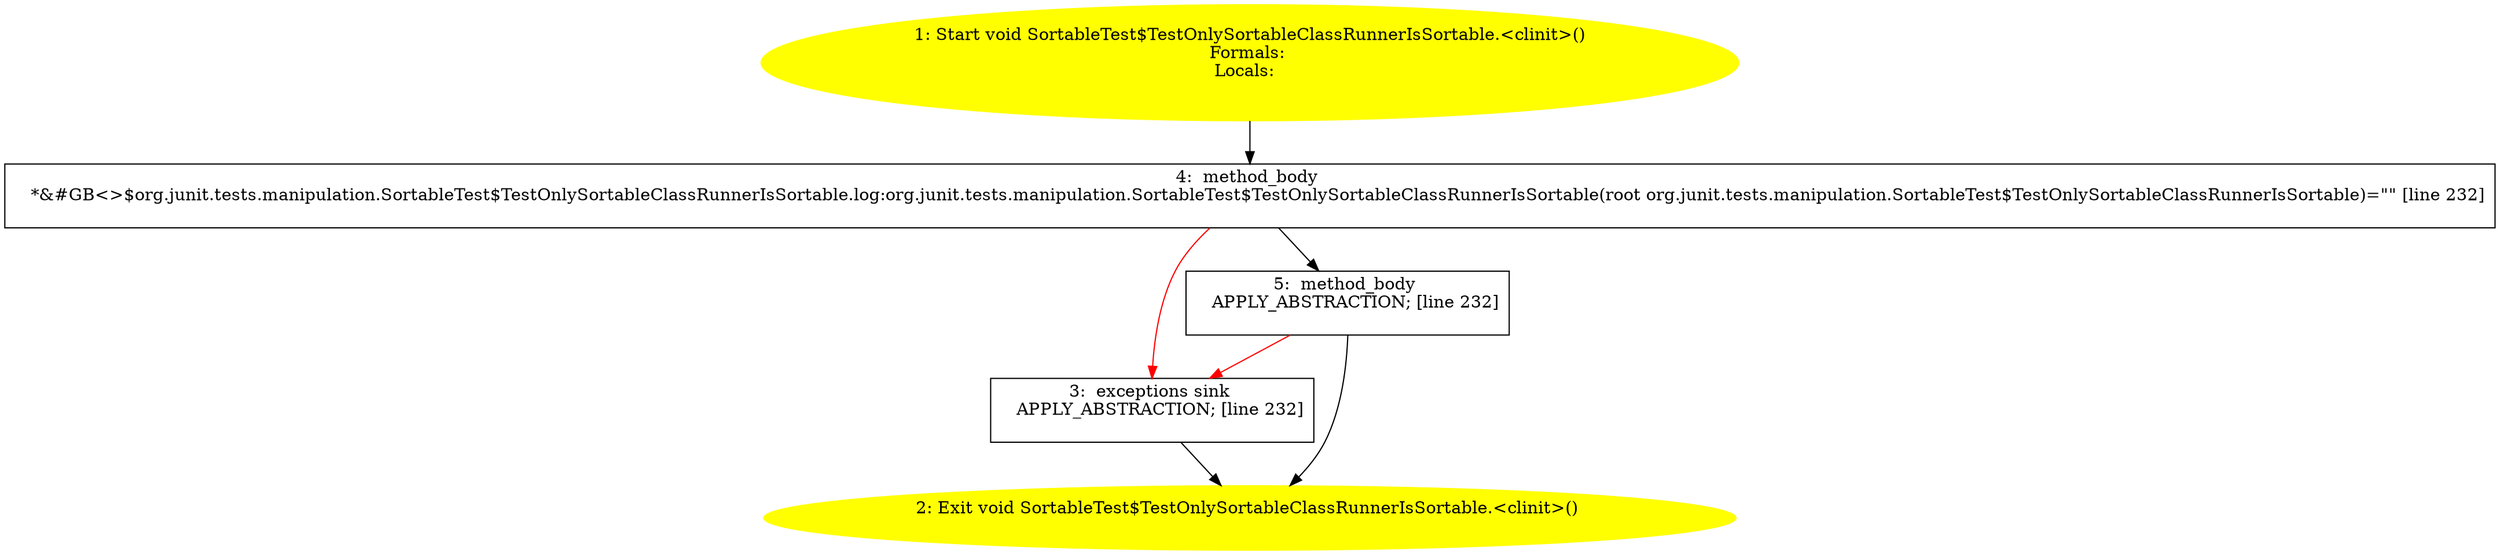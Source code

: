 /* @generated */
digraph cfg {
"org.junit.tests.manipulation.SortableTest$TestOnlySortableClassRunnerIsSortable.<clinit>():void.d3dacbf1499f7d8147b149be16a40f0d_1" [label="1: Start void SortableTest$TestOnlySortableClassRunnerIsSortable.<clinit>()\nFormals: \nLocals:  \n  " color=yellow style=filled]
	

	 "org.junit.tests.manipulation.SortableTest$TestOnlySortableClassRunnerIsSortable.<clinit>():void.d3dacbf1499f7d8147b149be16a40f0d_1" -> "org.junit.tests.manipulation.SortableTest$TestOnlySortableClassRunnerIsSortable.<clinit>():void.d3dacbf1499f7d8147b149be16a40f0d_4" ;
"org.junit.tests.manipulation.SortableTest$TestOnlySortableClassRunnerIsSortable.<clinit>():void.d3dacbf1499f7d8147b149be16a40f0d_2" [label="2: Exit void SortableTest$TestOnlySortableClassRunnerIsSortable.<clinit>() \n  " color=yellow style=filled]
	

"org.junit.tests.manipulation.SortableTest$TestOnlySortableClassRunnerIsSortable.<clinit>():void.d3dacbf1499f7d8147b149be16a40f0d_3" [label="3:  exceptions sink \n   APPLY_ABSTRACTION; [line 232]\n " shape="box"]
	

	 "org.junit.tests.manipulation.SortableTest$TestOnlySortableClassRunnerIsSortable.<clinit>():void.d3dacbf1499f7d8147b149be16a40f0d_3" -> "org.junit.tests.manipulation.SortableTest$TestOnlySortableClassRunnerIsSortable.<clinit>():void.d3dacbf1499f7d8147b149be16a40f0d_2" ;
"org.junit.tests.manipulation.SortableTest$TestOnlySortableClassRunnerIsSortable.<clinit>():void.d3dacbf1499f7d8147b149be16a40f0d_4" [label="4:  method_body \n   *&#GB<>$org.junit.tests.manipulation.SortableTest$TestOnlySortableClassRunnerIsSortable.log:org.junit.tests.manipulation.SortableTest$TestOnlySortableClassRunnerIsSortable(root org.junit.tests.manipulation.SortableTest$TestOnlySortableClassRunnerIsSortable)=\"\" [line 232]\n " shape="box"]
	

	 "org.junit.tests.manipulation.SortableTest$TestOnlySortableClassRunnerIsSortable.<clinit>():void.d3dacbf1499f7d8147b149be16a40f0d_4" -> "org.junit.tests.manipulation.SortableTest$TestOnlySortableClassRunnerIsSortable.<clinit>():void.d3dacbf1499f7d8147b149be16a40f0d_5" ;
	 "org.junit.tests.manipulation.SortableTest$TestOnlySortableClassRunnerIsSortable.<clinit>():void.d3dacbf1499f7d8147b149be16a40f0d_4" -> "org.junit.tests.manipulation.SortableTest$TestOnlySortableClassRunnerIsSortable.<clinit>():void.d3dacbf1499f7d8147b149be16a40f0d_3" [color="red" ];
"org.junit.tests.manipulation.SortableTest$TestOnlySortableClassRunnerIsSortable.<clinit>():void.d3dacbf1499f7d8147b149be16a40f0d_5" [label="5:  method_body \n   APPLY_ABSTRACTION; [line 232]\n " shape="box"]
	

	 "org.junit.tests.manipulation.SortableTest$TestOnlySortableClassRunnerIsSortable.<clinit>():void.d3dacbf1499f7d8147b149be16a40f0d_5" -> "org.junit.tests.manipulation.SortableTest$TestOnlySortableClassRunnerIsSortable.<clinit>():void.d3dacbf1499f7d8147b149be16a40f0d_2" ;
	 "org.junit.tests.manipulation.SortableTest$TestOnlySortableClassRunnerIsSortable.<clinit>():void.d3dacbf1499f7d8147b149be16a40f0d_5" -> "org.junit.tests.manipulation.SortableTest$TestOnlySortableClassRunnerIsSortable.<clinit>():void.d3dacbf1499f7d8147b149be16a40f0d_3" [color="red" ];
}
